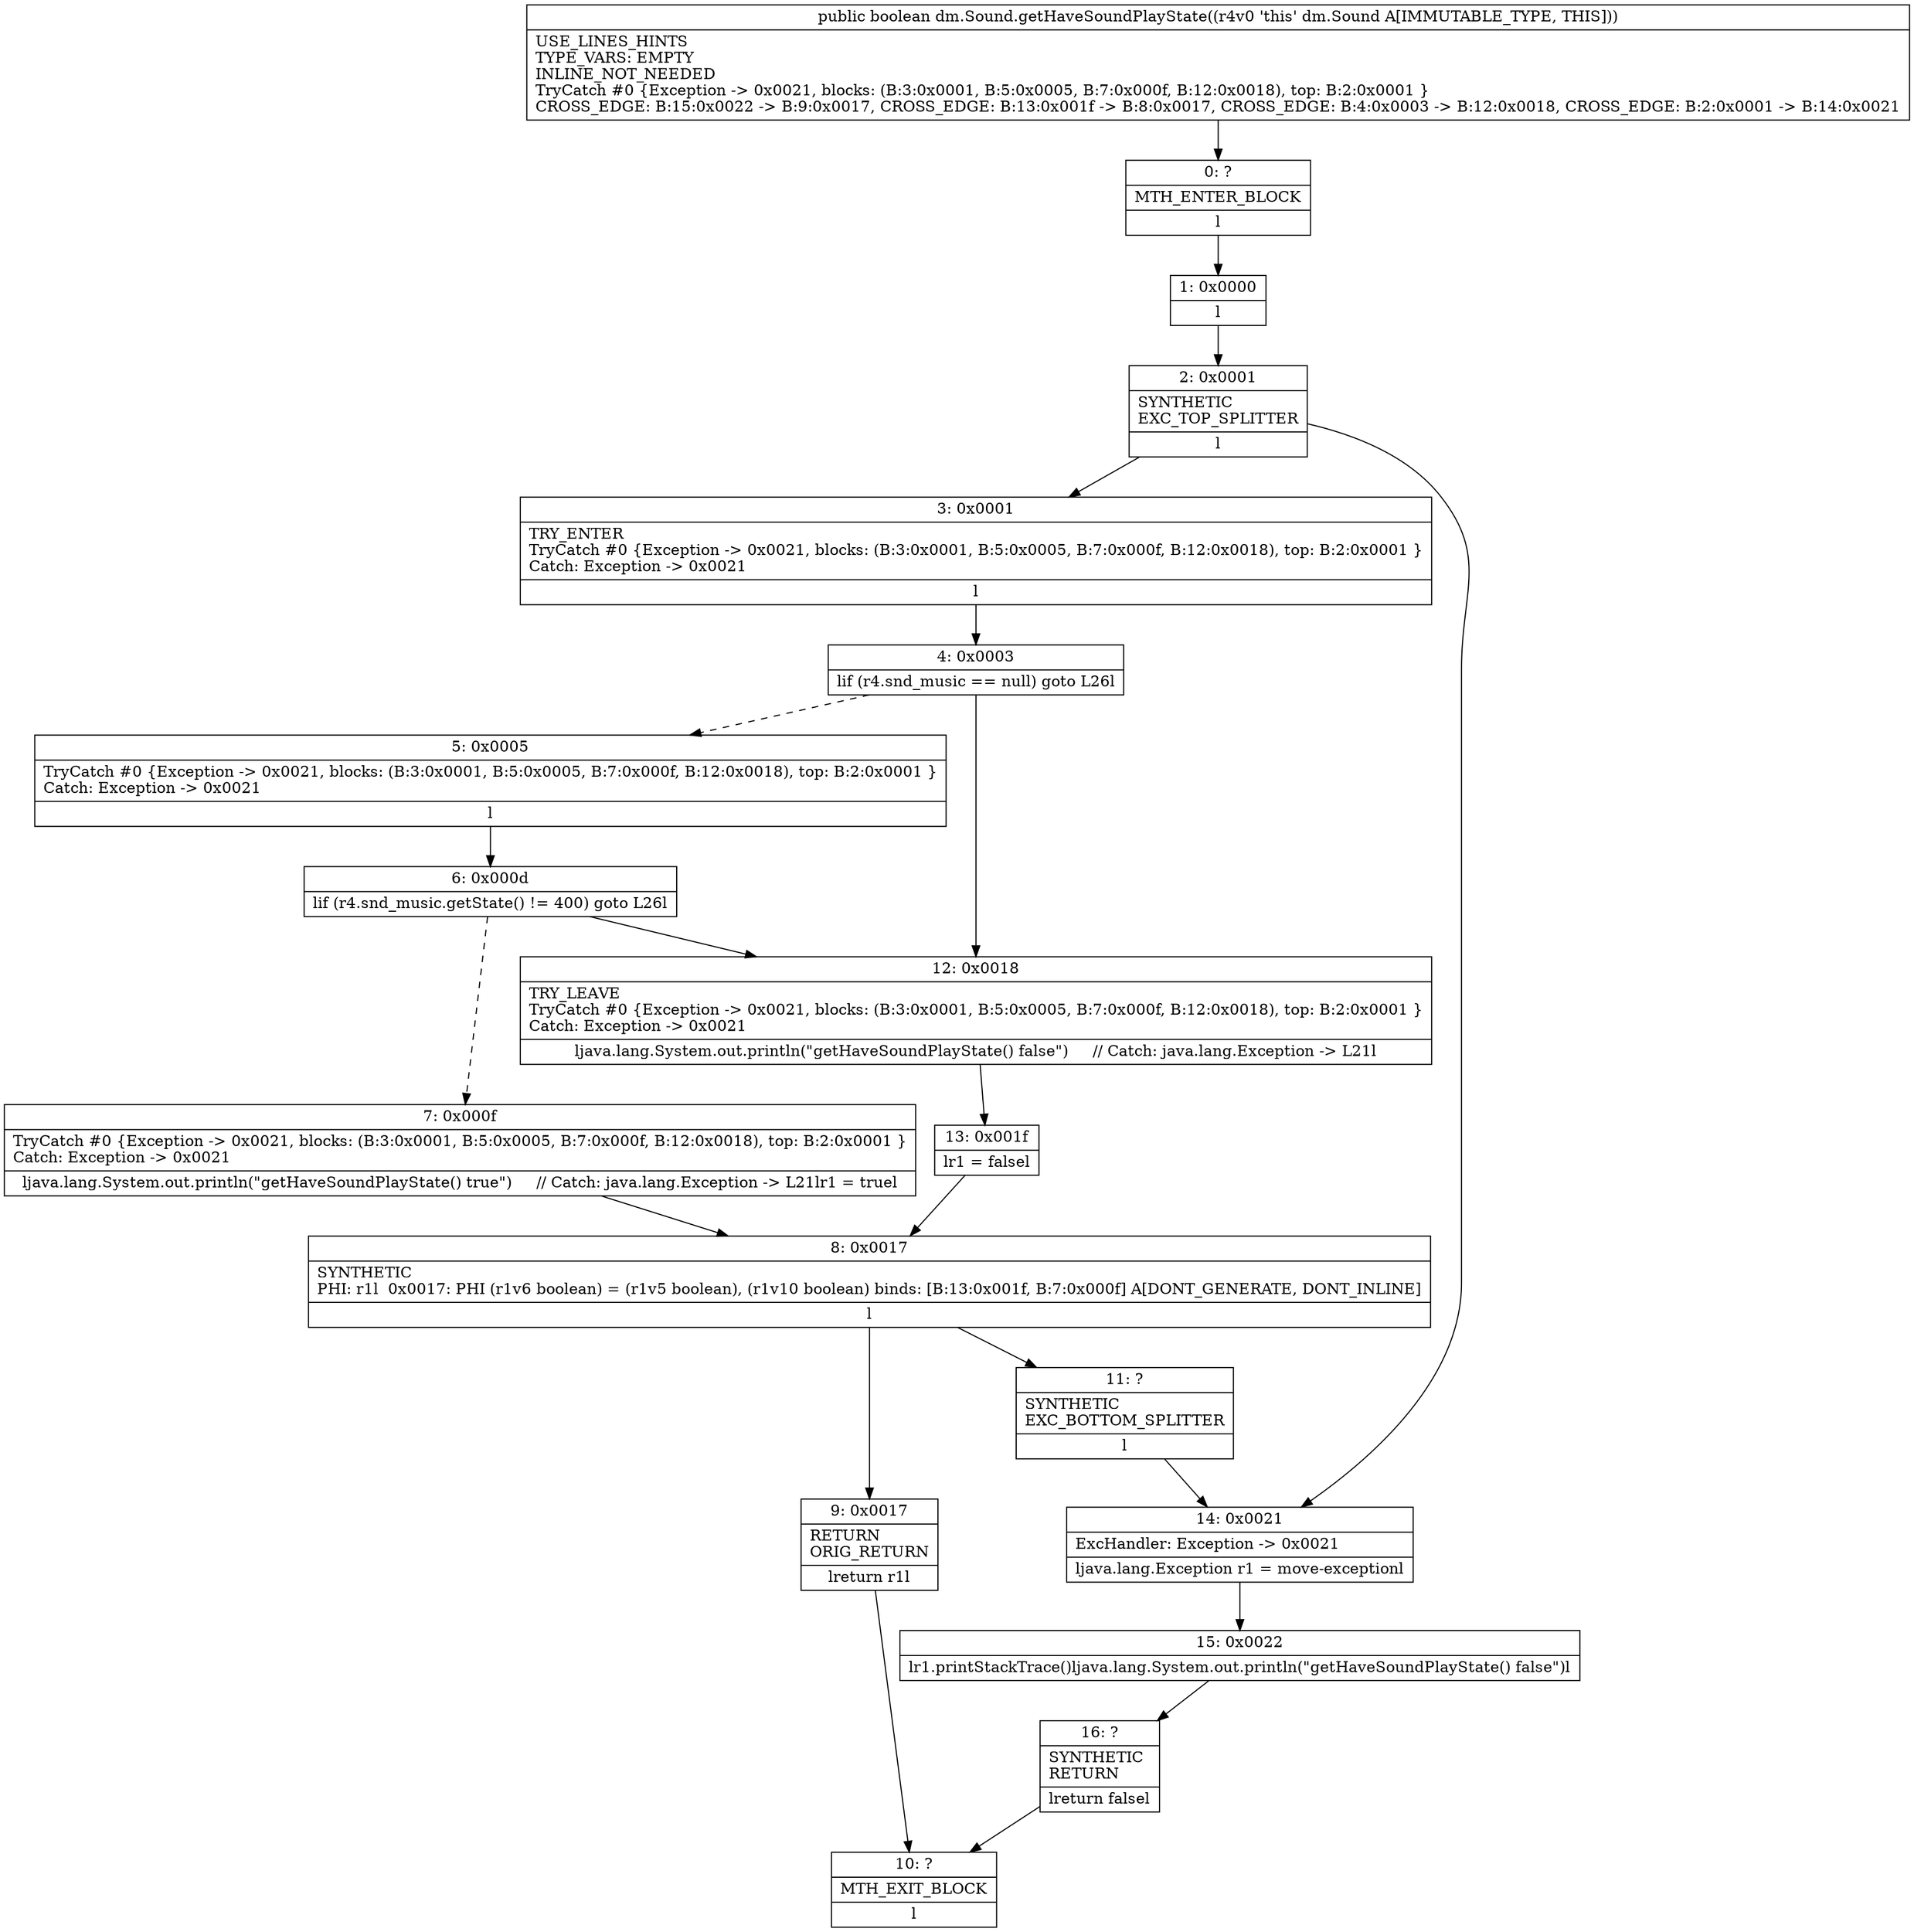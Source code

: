 digraph "CFG fordm.Sound.getHaveSoundPlayState()Z" {
Node_0 [shape=record,label="{0\:\ ?|MTH_ENTER_BLOCK\l|l}"];
Node_1 [shape=record,label="{1\:\ 0x0000|l}"];
Node_2 [shape=record,label="{2\:\ 0x0001|SYNTHETIC\lEXC_TOP_SPLITTER\l|l}"];
Node_3 [shape=record,label="{3\:\ 0x0001|TRY_ENTER\lTryCatch #0 \{Exception \-\> 0x0021, blocks: (B:3:0x0001, B:5:0x0005, B:7:0x000f, B:12:0x0018), top: B:2:0x0001 \}\lCatch: Exception \-\> 0x0021\l|l}"];
Node_4 [shape=record,label="{4\:\ 0x0003|lif (r4.snd_music == null) goto L26l}"];
Node_5 [shape=record,label="{5\:\ 0x0005|TryCatch #0 \{Exception \-\> 0x0021, blocks: (B:3:0x0001, B:5:0x0005, B:7:0x000f, B:12:0x0018), top: B:2:0x0001 \}\lCatch: Exception \-\> 0x0021\l|l}"];
Node_6 [shape=record,label="{6\:\ 0x000d|lif (r4.snd_music.getState() != 400) goto L26l}"];
Node_7 [shape=record,label="{7\:\ 0x000f|TryCatch #0 \{Exception \-\> 0x0021, blocks: (B:3:0x0001, B:5:0x0005, B:7:0x000f, B:12:0x0018), top: B:2:0x0001 \}\lCatch: Exception \-\> 0x0021\l|ljava.lang.System.out.println(\"getHaveSoundPlayState() true\")     \/\/ Catch: java.lang.Exception \-\> L21lr1 = truel}"];
Node_8 [shape=record,label="{8\:\ 0x0017|SYNTHETIC\lPHI: r1l  0x0017: PHI (r1v6 boolean) = (r1v5 boolean), (r1v10 boolean) binds: [B:13:0x001f, B:7:0x000f] A[DONT_GENERATE, DONT_INLINE]\l|l}"];
Node_9 [shape=record,label="{9\:\ 0x0017|RETURN\lORIG_RETURN\l|lreturn r1l}"];
Node_10 [shape=record,label="{10\:\ ?|MTH_EXIT_BLOCK\l|l}"];
Node_11 [shape=record,label="{11\:\ ?|SYNTHETIC\lEXC_BOTTOM_SPLITTER\l|l}"];
Node_12 [shape=record,label="{12\:\ 0x0018|TRY_LEAVE\lTryCatch #0 \{Exception \-\> 0x0021, blocks: (B:3:0x0001, B:5:0x0005, B:7:0x000f, B:12:0x0018), top: B:2:0x0001 \}\lCatch: Exception \-\> 0x0021\l|ljava.lang.System.out.println(\"getHaveSoundPlayState() false\")     \/\/ Catch: java.lang.Exception \-\> L21l}"];
Node_13 [shape=record,label="{13\:\ 0x001f|lr1 = falsel}"];
Node_14 [shape=record,label="{14\:\ 0x0021|ExcHandler: Exception \-\> 0x0021\l|ljava.lang.Exception r1 = move\-exceptionl}"];
Node_15 [shape=record,label="{15\:\ 0x0022|lr1.printStackTrace()ljava.lang.System.out.println(\"getHaveSoundPlayState() false\")l}"];
Node_16 [shape=record,label="{16\:\ ?|SYNTHETIC\lRETURN\l|lreturn falsel}"];
MethodNode[shape=record,label="{public boolean dm.Sound.getHaveSoundPlayState((r4v0 'this' dm.Sound A[IMMUTABLE_TYPE, THIS]))  | USE_LINES_HINTS\lTYPE_VARS: EMPTY\lINLINE_NOT_NEEDED\lTryCatch #0 \{Exception \-\> 0x0021, blocks: (B:3:0x0001, B:5:0x0005, B:7:0x000f, B:12:0x0018), top: B:2:0x0001 \}\lCROSS_EDGE: B:15:0x0022 \-\> B:9:0x0017, CROSS_EDGE: B:13:0x001f \-\> B:8:0x0017, CROSS_EDGE: B:4:0x0003 \-\> B:12:0x0018, CROSS_EDGE: B:2:0x0001 \-\> B:14:0x0021\l}"];
MethodNode -> Node_0;
Node_0 -> Node_1;
Node_1 -> Node_2;
Node_2 -> Node_3;
Node_2 -> Node_14;
Node_3 -> Node_4;
Node_4 -> Node_5[style=dashed];
Node_4 -> Node_12;
Node_5 -> Node_6;
Node_6 -> Node_7[style=dashed];
Node_6 -> Node_12;
Node_7 -> Node_8;
Node_8 -> Node_9;
Node_8 -> Node_11;
Node_9 -> Node_10;
Node_11 -> Node_14;
Node_12 -> Node_13;
Node_13 -> Node_8;
Node_14 -> Node_15;
Node_15 -> Node_16;
Node_16 -> Node_10;
}

